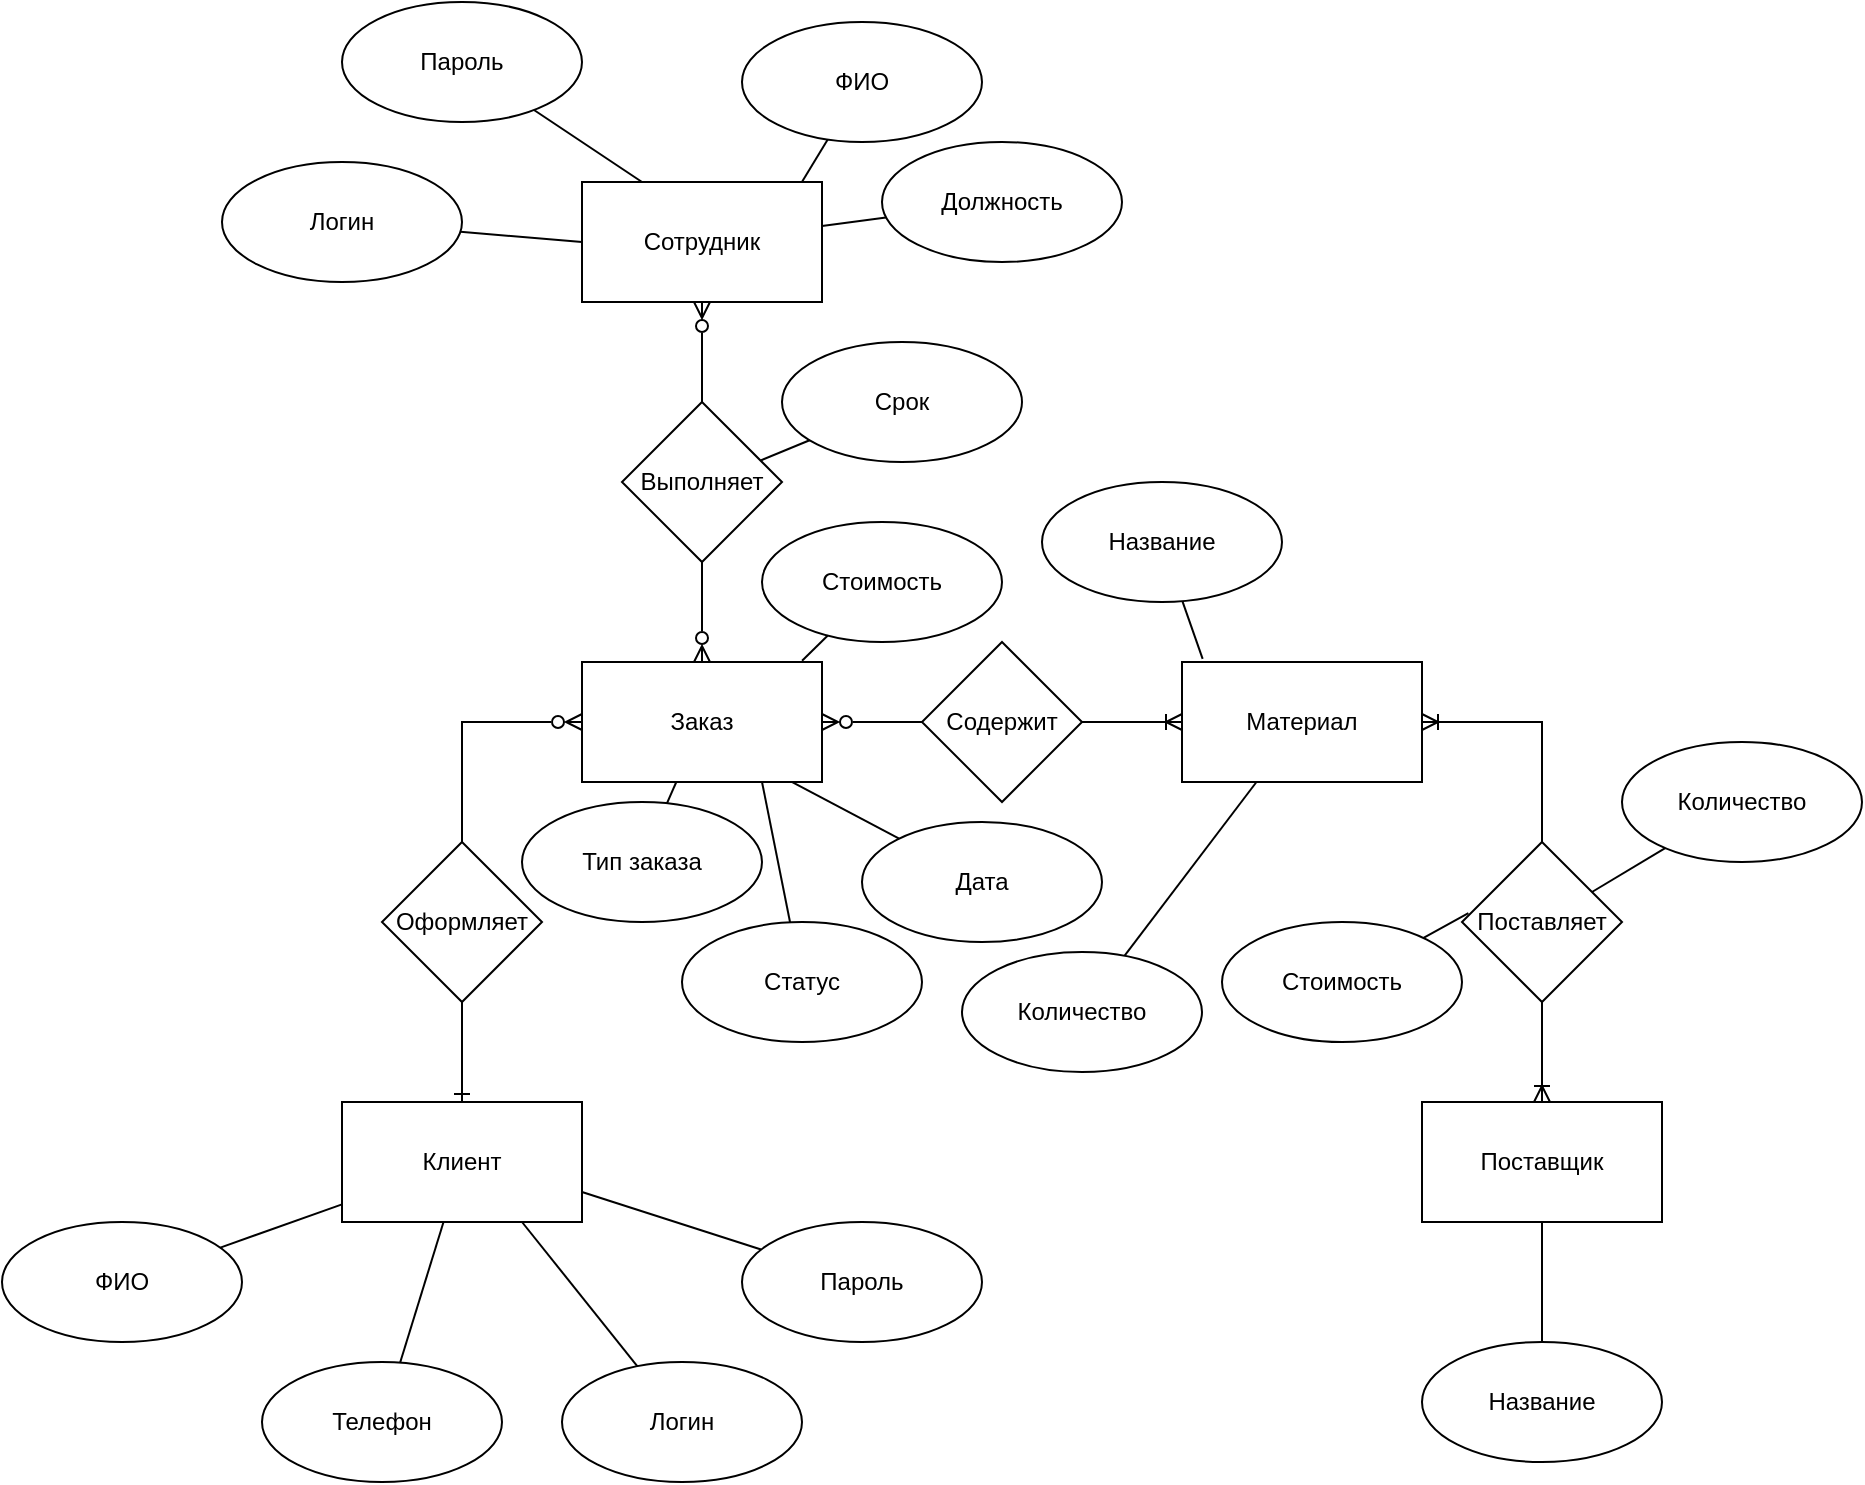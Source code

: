 <mxfile version="25.0.3">
  <diagram name="Страница — 1" id="yVwoiWJdx3ZFp3rpr8LI">
    <mxGraphModel dx="1195" dy="682" grid="1" gridSize="10" guides="1" tooltips="1" connect="1" arrows="1" fold="1" page="1" pageScale="1" pageWidth="827" pageHeight="1169" math="0" shadow="0">
      <root>
        <mxCell id="0" />
        <mxCell id="1" parent="0" />
        <mxCell id="Ovh7vEMm-vPmfpvyHuoS-1" value="Клиент" style="rounded=0;whiteSpace=wrap;html=1;" parent="1" vertex="1">
          <mxGeometry x="240" y="630" width="120" height="60" as="geometry" />
        </mxCell>
        <mxCell id="Ovh7vEMm-vPmfpvyHuoS-2" value="Заказ" style="rounded=0;whiteSpace=wrap;html=1;" parent="1" vertex="1">
          <mxGeometry x="360" y="410" width="120" height="60" as="geometry" />
        </mxCell>
        <mxCell id="Ovh7vEMm-vPmfpvyHuoS-3" value="Сотрудник" style="rounded=0;whiteSpace=wrap;html=1;" parent="1" vertex="1">
          <mxGeometry x="360" y="170" width="120" height="60" as="geometry" />
        </mxCell>
        <mxCell id="Ovh7vEMm-vPmfpvyHuoS-4" value="Поставщик" style="rounded=0;whiteSpace=wrap;html=1;" parent="1" vertex="1">
          <mxGeometry x="780" y="630" width="120" height="60" as="geometry" />
        </mxCell>
        <mxCell id="Ovh7vEMm-vPmfpvyHuoS-8" style="edgeStyle=orthogonalEdgeStyle;rounded=0;orthogonalLoop=1;jettySize=auto;html=1;endArrow=ERzeroToMany;endFill=0;" parent="1" source="Ovh7vEMm-vPmfpvyHuoS-7" target="Ovh7vEMm-vPmfpvyHuoS-3" edge="1">
          <mxGeometry relative="1" as="geometry" />
        </mxCell>
        <mxCell id="Ovh7vEMm-vPmfpvyHuoS-9" style="edgeStyle=orthogonalEdgeStyle;rounded=0;orthogonalLoop=1;jettySize=auto;html=1;entryX=0.5;entryY=0;entryDx=0;entryDy=0;endArrow=ERzeroToMany;endFill=0;" parent="1" source="Ovh7vEMm-vPmfpvyHuoS-7" target="Ovh7vEMm-vPmfpvyHuoS-2" edge="1">
          <mxGeometry relative="1" as="geometry" />
        </mxCell>
        <mxCell id="Ovh7vEMm-vPmfpvyHuoS-7" value="Выполняет" style="rhombus;whiteSpace=wrap;html=1;" parent="1" vertex="1">
          <mxGeometry x="380" y="280" width="80" height="80" as="geometry" />
        </mxCell>
        <mxCell id="Ovh7vEMm-vPmfpvyHuoS-13" style="edgeStyle=orthogonalEdgeStyle;rounded=0;orthogonalLoop=1;jettySize=auto;html=1;entryX=0;entryY=0.5;entryDx=0;entryDy=0;endArrow=ERzeroToMany;endFill=0;" parent="1" source="Ovh7vEMm-vPmfpvyHuoS-10" target="Ovh7vEMm-vPmfpvyHuoS-2" edge="1">
          <mxGeometry relative="1" as="geometry">
            <Array as="points">
              <mxPoint x="300" y="440" />
            </Array>
          </mxGeometry>
        </mxCell>
        <mxCell id="Ovh7vEMm-vPmfpvyHuoS-17" style="edgeStyle=orthogonalEdgeStyle;rounded=0;orthogonalLoop=1;jettySize=auto;html=1;endArrow=ERone;endFill=0;" parent="1" source="Ovh7vEMm-vPmfpvyHuoS-10" target="Ovh7vEMm-vPmfpvyHuoS-1" edge="1">
          <mxGeometry relative="1" as="geometry" />
        </mxCell>
        <mxCell id="Ovh7vEMm-vPmfpvyHuoS-10" value="Оформляет" style="rhombus;whiteSpace=wrap;html=1;" parent="1" vertex="1">
          <mxGeometry x="260" y="500" width="80" height="80" as="geometry" />
        </mxCell>
        <mxCell id="Ovh7vEMm-vPmfpvyHuoS-12" style="edgeStyle=orthogonalEdgeStyle;rounded=0;orthogonalLoop=1;jettySize=auto;html=1;entryX=1;entryY=0.5;entryDx=0;entryDy=0;endArrow=ERoneToMany;endFill=0;" parent="1" source="Ovh7vEMm-vPmfpvyHuoS-11" edge="1">
          <mxGeometry relative="1" as="geometry">
            <mxPoint x="780" y="440" as="targetPoint" />
            <Array as="points">
              <mxPoint x="840" y="440" />
            </Array>
          </mxGeometry>
        </mxCell>
        <mxCell id="Ovh7vEMm-vPmfpvyHuoS-18" style="edgeStyle=orthogonalEdgeStyle;rounded=0;orthogonalLoop=1;jettySize=auto;html=1;endArrow=ERoneToMany;endFill=0;" parent="1" source="Ovh7vEMm-vPmfpvyHuoS-11" target="Ovh7vEMm-vPmfpvyHuoS-4" edge="1">
          <mxGeometry relative="1" as="geometry" />
        </mxCell>
        <mxCell id="Ovh7vEMm-vPmfpvyHuoS-11" value="Поставляет" style="rhombus;whiteSpace=wrap;html=1;" parent="1" vertex="1">
          <mxGeometry x="800" y="500" width="80" height="80" as="geometry" />
        </mxCell>
        <mxCell id="Ovh7vEMm-vPmfpvyHuoS-19" value="Материал" style="rounded=0;whiteSpace=wrap;html=1;" parent="1" vertex="1">
          <mxGeometry x="660" y="410" width="120" height="60" as="geometry" />
        </mxCell>
        <mxCell id="Ovh7vEMm-vPmfpvyHuoS-21" style="edgeStyle=orthogonalEdgeStyle;rounded=0;orthogonalLoop=1;jettySize=auto;html=1;entryX=1;entryY=0.5;entryDx=0;entryDy=0;endArrow=ERzeroToMany;endFill=0;" parent="1" source="Ovh7vEMm-vPmfpvyHuoS-20" target="Ovh7vEMm-vPmfpvyHuoS-2" edge="1">
          <mxGeometry relative="1" as="geometry" />
        </mxCell>
        <mxCell id="Ovh7vEMm-vPmfpvyHuoS-22" style="edgeStyle=orthogonalEdgeStyle;rounded=0;orthogonalLoop=1;jettySize=auto;html=1;endArrow=ERoneToMany;endFill=0;" parent="1" source="Ovh7vEMm-vPmfpvyHuoS-20" target="Ovh7vEMm-vPmfpvyHuoS-19" edge="1">
          <mxGeometry relative="1" as="geometry" />
        </mxCell>
        <mxCell id="Ovh7vEMm-vPmfpvyHuoS-20" value="Содержит" style="rhombus;whiteSpace=wrap;html=1;" parent="1" vertex="1">
          <mxGeometry x="530" y="400" width="80" height="80" as="geometry" />
        </mxCell>
        <mxCell id="byB7JN8icsSsbq83g0Br-5" style="rounded=0;orthogonalLoop=1;jettySize=auto;html=1;endArrow=none;endFill=0;" parent="1" source="byB7JN8icsSsbq83g0Br-2" target="Ovh7vEMm-vPmfpvyHuoS-1" edge="1">
          <mxGeometry relative="1" as="geometry" />
        </mxCell>
        <mxCell id="byB7JN8icsSsbq83g0Br-2" value="ФИО" style="ellipse;whiteSpace=wrap;html=1;" parent="1" vertex="1">
          <mxGeometry x="70" y="690" width="120" height="60" as="geometry" />
        </mxCell>
        <mxCell id="byB7JN8icsSsbq83g0Br-4" style="rounded=0;orthogonalLoop=1;jettySize=auto;html=1;endArrow=none;endFill=0;" parent="1" source="byB7JN8icsSsbq83g0Br-3" target="Ovh7vEMm-vPmfpvyHuoS-1" edge="1">
          <mxGeometry relative="1" as="geometry" />
        </mxCell>
        <mxCell id="byB7JN8icsSsbq83g0Br-3" value="Телефон" style="ellipse;whiteSpace=wrap;html=1;" parent="1" vertex="1">
          <mxGeometry x="200" y="760" width="120" height="60" as="geometry" />
        </mxCell>
        <mxCell id="byB7JN8icsSsbq83g0Br-12" value="Стоимость" style="ellipse;whiteSpace=wrap;html=1;" parent="1" vertex="1">
          <mxGeometry x="450" y="340" width="120" height="60" as="geometry" />
        </mxCell>
        <mxCell id="byB7JN8icsSsbq83g0Br-13" style="rounded=0;orthogonalLoop=1;jettySize=auto;html=1;entryX=0.917;entryY=-0.011;entryDx=0;entryDy=0;entryPerimeter=0;endArrow=none;endFill=0;" parent="1" source="byB7JN8icsSsbq83g0Br-12" target="Ovh7vEMm-vPmfpvyHuoS-2" edge="1">
          <mxGeometry relative="1" as="geometry" />
        </mxCell>
        <mxCell id="byB7JN8icsSsbq83g0Br-15" style="rounded=0;orthogonalLoop=1;jettySize=auto;html=1;endArrow=none;endFill=0;" parent="1" source="byB7JN8icsSsbq83g0Br-14" target="Ovh7vEMm-vPmfpvyHuoS-2" edge="1">
          <mxGeometry relative="1" as="geometry" />
        </mxCell>
        <mxCell id="byB7JN8icsSsbq83g0Br-14" value="Тип заказа" style="ellipse;whiteSpace=wrap;html=1;" parent="1" vertex="1">
          <mxGeometry x="330" y="480" width="120" height="60" as="geometry" />
        </mxCell>
        <mxCell id="byB7JN8icsSsbq83g0Br-16" value="ФИО" style="ellipse;whiteSpace=wrap;html=1;" parent="1" vertex="1">
          <mxGeometry x="440" y="90" width="120" height="60" as="geometry" />
        </mxCell>
        <mxCell id="byB7JN8icsSsbq83g0Br-17" style="rounded=0;orthogonalLoop=1;jettySize=auto;html=1;entryX=0.917;entryY=-0.002;entryDx=0;entryDy=0;entryPerimeter=0;endArrow=none;endFill=0;" parent="1" source="byB7JN8icsSsbq83g0Br-16" target="Ovh7vEMm-vPmfpvyHuoS-3" edge="1">
          <mxGeometry relative="1" as="geometry" />
        </mxCell>
        <mxCell id="byB7JN8icsSsbq83g0Br-21" style="rounded=0;orthogonalLoop=1;jettySize=auto;html=1;endArrow=none;endFill=0;" parent="1" source="byB7JN8icsSsbq83g0Br-20" target="Ovh7vEMm-vPmfpvyHuoS-3" edge="1">
          <mxGeometry relative="1" as="geometry" />
        </mxCell>
        <mxCell id="byB7JN8icsSsbq83g0Br-20" value="Должность" style="ellipse;whiteSpace=wrap;html=1;" parent="1" vertex="1">
          <mxGeometry x="510" y="150" width="120" height="60" as="geometry" />
        </mxCell>
        <mxCell id="byB7JN8icsSsbq83g0Br-22" value="Срок" style="ellipse;whiteSpace=wrap;html=1;" parent="1" vertex="1">
          <mxGeometry x="460" y="250" width="120" height="60" as="geometry" />
        </mxCell>
        <mxCell id="byB7JN8icsSsbq83g0Br-23" style="rounded=0;orthogonalLoop=1;jettySize=auto;html=1;entryX=0.87;entryY=0.364;entryDx=0;entryDy=0;entryPerimeter=0;endArrow=none;endFill=0;" parent="1" source="byB7JN8icsSsbq83g0Br-22" target="Ovh7vEMm-vPmfpvyHuoS-7" edge="1">
          <mxGeometry relative="1" as="geometry" />
        </mxCell>
        <mxCell id="byB7JN8icsSsbq83g0Br-24" value="Дата" style="ellipse;whiteSpace=wrap;html=1;" parent="1" vertex="1">
          <mxGeometry x="500" y="490" width="120" height="60" as="geometry" />
        </mxCell>
        <mxCell id="byB7JN8icsSsbq83g0Br-25" style="rounded=0;orthogonalLoop=1;jettySize=auto;html=1;entryX=0.876;entryY=1.001;entryDx=0;entryDy=0;entryPerimeter=0;endArrow=none;endFill=0;" parent="1" source="byB7JN8icsSsbq83g0Br-24" target="Ovh7vEMm-vPmfpvyHuoS-2" edge="1">
          <mxGeometry relative="1" as="geometry" />
        </mxCell>
        <mxCell id="byB7JN8icsSsbq83g0Br-29" style="rounded=0;orthogonalLoop=1;jettySize=auto;html=1;endArrow=none;endFill=0;" parent="1" source="byB7JN8icsSsbq83g0Br-28" target="Ovh7vEMm-vPmfpvyHuoS-11" edge="1">
          <mxGeometry relative="1" as="geometry" />
        </mxCell>
        <mxCell id="byB7JN8icsSsbq83g0Br-28" value="Количество" style="ellipse;whiteSpace=wrap;html=1;" parent="1" vertex="1">
          <mxGeometry x="880" y="450" width="120" height="60" as="geometry" />
        </mxCell>
        <mxCell id="byB7JN8icsSsbq83g0Br-30" value="Стоимость" style="ellipse;whiteSpace=wrap;html=1;" parent="1" vertex="1">
          <mxGeometry x="680" y="540" width="120" height="60" as="geometry" />
        </mxCell>
        <mxCell id="byB7JN8icsSsbq83g0Br-31" style="rounded=0;orthogonalLoop=1;jettySize=auto;html=1;entryX=0.04;entryY=0.445;entryDx=0;entryDy=0;entryPerimeter=0;endArrow=none;endFill=0;" parent="1" source="byB7JN8icsSsbq83g0Br-30" target="Ovh7vEMm-vPmfpvyHuoS-11" edge="1">
          <mxGeometry relative="1" as="geometry" />
        </mxCell>
        <mxCell id="byB7JN8icsSsbq83g0Br-32" value="Название" style="ellipse;whiteSpace=wrap;html=1;" parent="1" vertex="1">
          <mxGeometry x="590" y="320" width="120" height="60" as="geometry" />
        </mxCell>
        <mxCell id="byB7JN8icsSsbq83g0Br-33" style="rounded=0;orthogonalLoop=1;jettySize=auto;html=1;entryX=0.086;entryY=-0.026;entryDx=0;entryDy=0;entryPerimeter=0;endArrow=none;endFill=0;" parent="1" source="byB7JN8icsSsbq83g0Br-32" target="Ovh7vEMm-vPmfpvyHuoS-19" edge="1">
          <mxGeometry relative="1" as="geometry" />
        </mxCell>
        <mxCell id="byB7JN8icsSsbq83g0Br-35" style="rounded=0;orthogonalLoop=1;jettySize=auto;html=1;endArrow=none;endFill=0;" parent="1" source="byB7JN8icsSsbq83g0Br-34" target="Ovh7vEMm-vPmfpvyHuoS-19" edge="1">
          <mxGeometry relative="1" as="geometry" />
        </mxCell>
        <mxCell id="byB7JN8icsSsbq83g0Br-34" value="Количество" style="ellipse;whiteSpace=wrap;html=1;" parent="1" vertex="1">
          <mxGeometry x="550" y="555" width="120" height="60" as="geometry" />
        </mxCell>
        <mxCell id="byB7JN8icsSsbq83g0Br-39" style="rounded=0;orthogonalLoop=1;jettySize=auto;html=1;endArrow=none;endFill=0;" parent="1" source="byB7JN8icsSsbq83g0Br-38" target="Ovh7vEMm-vPmfpvyHuoS-4" edge="1">
          <mxGeometry relative="1" as="geometry" />
        </mxCell>
        <mxCell id="byB7JN8icsSsbq83g0Br-38" value="Название" style="ellipse;whiteSpace=wrap;html=1;" parent="1" vertex="1">
          <mxGeometry x="780" y="750" width="120" height="60" as="geometry" />
        </mxCell>
        <mxCell id="byB7JN8icsSsbq83g0Br-41" style="rounded=0;orthogonalLoop=1;jettySize=auto;html=1;entryX=0.75;entryY=1;entryDx=0;entryDy=0;endArrow=none;endFill=0;" parent="1" source="byB7JN8icsSsbq83g0Br-40" target="Ovh7vEMm-vPmfpvyHuoS-2" edge="1">
          <mxGeometry relative="1" as="geometry" />
        </mxCell>
        <mxCell id="byB7JN8icsSsbq83g0Br-40" value="Статус" style="ellipse;whiteSpace=wrap;html=1;" parent="1" vertex="1">
          <mxGeometry x="410" y="540" width="120" height="60" as="geometry" />
        </mxCell>
        <mxCell id="bywOyjb8U6_63PmBEiJZ-2" style="rounded=0;orthogonalLoop=1;jettySize=auto;html=1;entryX=0.75;entryY=1;entryDx=0;entryDy=0;endArrow=none;endFill=0;" edge="1" parent="1" source="bywOyjb8U6_63PmBEiJZ-1" target="Ovh7vEMm-vPmfpvyHuoS-1">
          <mxGeometry relative="1" as="geometry" />
        </mxCell>
        <mxCell id="bywOyjb8U6_63PmBEiJZ-1" value="Логин" style="ellipse;whiteSpace=wrap;html=1;" vertex="1" parent="1">
          <mxGeometry x="350" y="760" width="120" height="60" as="geometry" />
        </mxCell>
        <mxCell id="bywOyjb8U6_63PmBEiJZ-4" style="rounded=0;orthogonalLoop=1;jettySize=auto;html=1;entryX=1;entryY=0.75;entryDx=0;entryDy=0;endArrow=none;endFill=0;" edge="1" parent="1" source="bywOyjb8U6_63PmBEiJZ-3" target="Ovh7vEMm-vPmfpvyHuoS-1">
          <mxGeometry relative="1" as="geometry" />
        </mxCell>
        <mxCell id="bywOyjb8U6_63PmBEiJZ-3" value="Пароль" style="ellipse;whiteSpace=wrap;html=1;" vertex="1" parent="1">
          <mxGeometry x="440" y="690" width="120" height="60" as="geometry" />
        </mxCell>
        <mxCell id="bywOyjb8U6_63PmBEiJZ-6" style="rounded=0;orthogonalLoop=1;jettySize=auto;html=1;entryX=0;entryY=0.5;entryDx=0;entryDy=0;endArrow=none;endFill=0;" edge="1" parent="1" source="bywOyjb8U6_63PmBEiJZ-5" target="Ovh7vEMm-vPmfpvyHuoS-3">
          <mxGeometry relative="1" as="geometry" />
        </mxCell>
        <mxCell id="bywOyjb8U6_63PmBEiJZ-5" value="Логин" style="ellipse;whiteSpace=wrap;html=1;" vertex="1" parent="1">
          <mxGeometry x="180" y="160" width="120" height="60" as="geometry" />
        </mxCell>
        <mxCell id="bywOyjb8U6_63PmBEiJZ-8" style="rounded=0;orthogonalLoop=1;jettySize=auto;html=1;entryX=0.25;entryY=0;entryDx=0;entryDy=0;endArrow=none;endFill=0;" edge="1" parent="1" source="bywOyjb8U6_63PmBEiJZ-7" target="Ovh7vEMm-vPmfpvyHuoS-3">
          <mxGeometry relative="1" as="geometry" />
        </mxCell>
        <mxCell id="bywOyjb8U6_63PmBEiJZ-7" value="Пароль" style="ellipse;whiteSpace=wrap;html=1;" vertex="1" parent="1">
          <mxGeometry x="240" y="80" width="120" height="60" as="geometry" />
        </mxCell>
      </root>
    </mxGraphModel>
  </diagram>
</mxfile>
